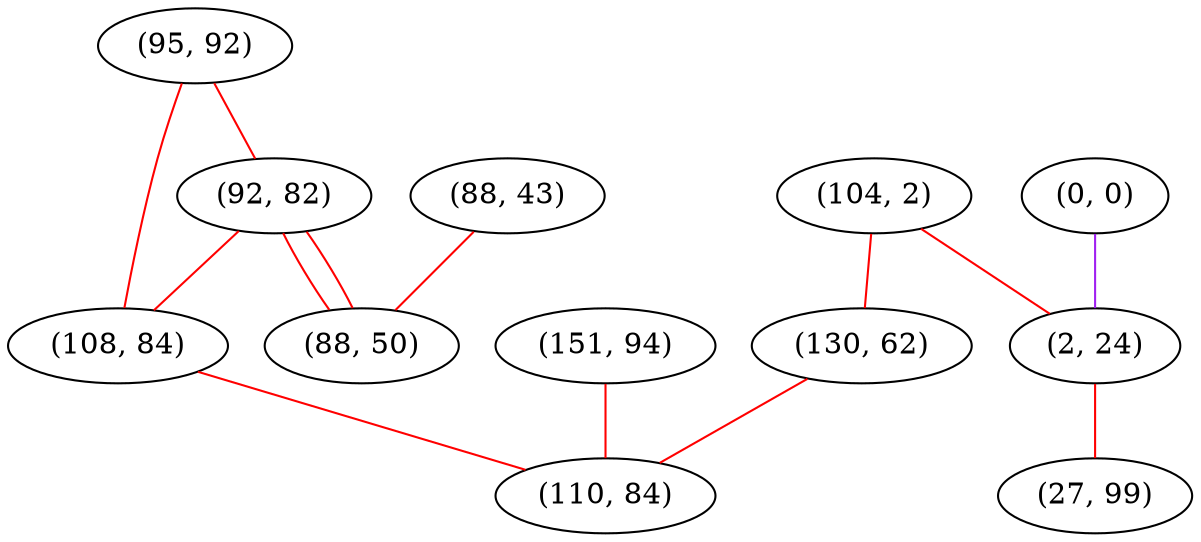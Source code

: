 graph "" {
"(95, 92)";
"(92, 82)";
"(151, 94)";
"(108, 84)";
"(104, 2)";
"(130, 62)";
"(0, 0)";
"(110, 84)";
"(2, 24)";
"(88, 43)";
"(27, 99)";
"(88, 50)";
"(95, 92)" -- "(92, 82)"  [color=red, key=0, weight=1];
"(95, 92)" -- "(108, 84)"  [color=red, key=0, weight=1];
"(92, 82)" -- "(108, 84)"  [color=red, key=0, weight=1];
"(92, 82)" -- "(88, 50)"  [color=red, key=0, weight=1];
"(92, 82)" -- "(88, 50)"  [color=red, key=1, weight=1];
"(151, 94)" -- "(110, 84)"  [color=red, key=0, weight=1];
"(108, 84)" -- "(110, 84)"  [color=red, key=0, weight=1];
"(104, 2)" -- "(2, 24)"  [color=red, key=0, weight=1];
"(104, 2)" -- "(130, 62)"  [color=red, key=0, weight=1];
"(130, 62)" -- "(110, 84)"  [color=red, key=0, weight=1];
"(0, 0)" -- "(2, 24)"  [color=purple, key=0, weight=4];
"(2, 24)" -- "(27, 99)"  [color=red, key=0, weight=1];
"(88, 43)" -- "(88, 50)"  [color=red, key=0, weight=1];
}
